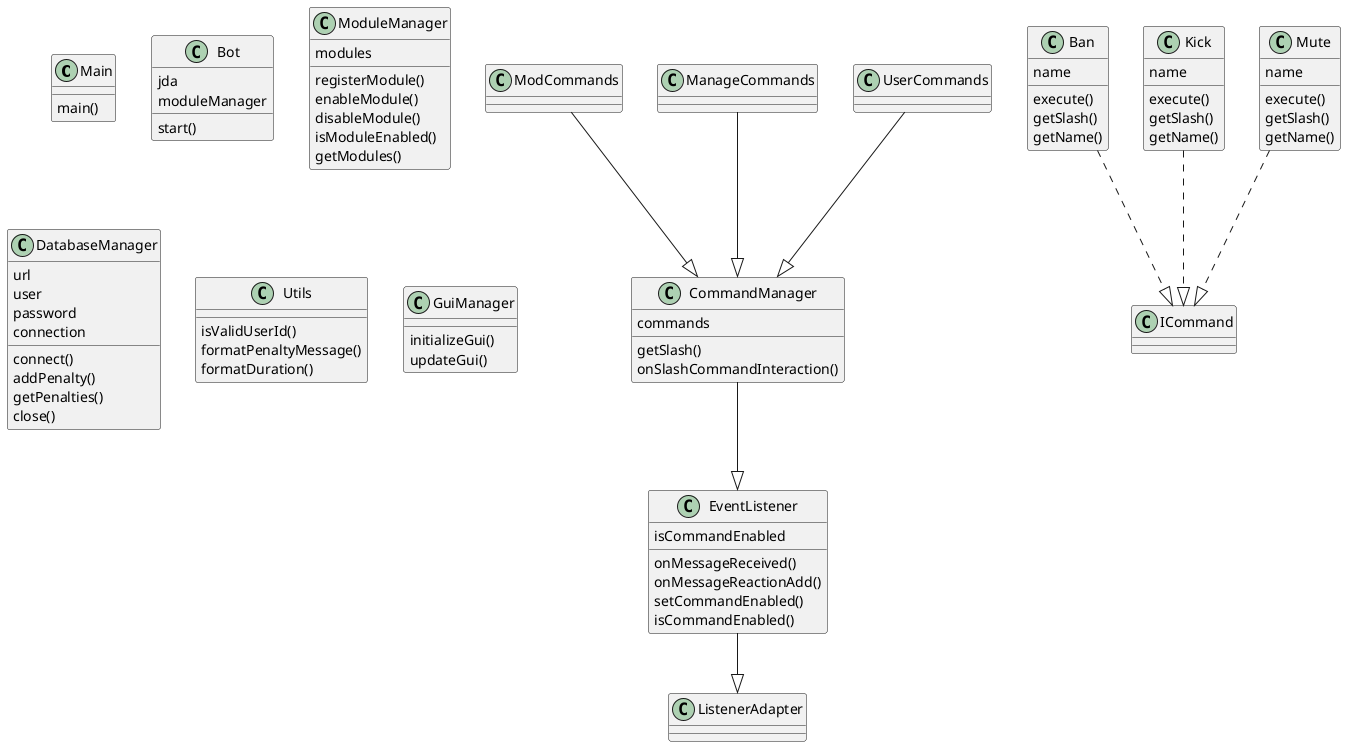 @startuml diagrama
class Main {
  main()
}
class Bot {
  jda
  moduleManager
  start()
}
class EventListener {
  isCommandEnabled
  onMessageReceived()
  onMessageReactionAdd()
  setCommandEnabled()
  isCommandEnabled()
}
EventListener --|> ListenerAdapter
class ModuleManager {
  modules
  registerModule()
  enableModule()
  disableModule()
  isModuleEnabled()
  getModules()
}
class CommandManager {
  commands
  getSlash()
  onSlashCommandInteraction()
}
CommandManager --|> EventListener
class ModCommands {
}
ModCommands --|> CommandManager
class ManageCommands {
}
ManageCommands --|> CommandManager
class UserCommands {
}
UserCommands --|> CommandManager
class Ban {
  name
  execute()
  getSlash()
  getName()
}
Ban ..|> ICommand
class Kick {
  name
  execute()
  getSlash()
  getName()
}
Kick ..|> ICommand
class Mute {
  name
  execute()
  getSlash()
  getName()
}
Mute ..|> ICommand
class DatabaseManager {
  url
  user
  password
  connection
  connect()
  addPenalty()
  getPenalties()
  close()
}
class Utils {
  isValidUserId()
  formatPenaltyMessage()
  formatDuration()
}
class GuiManager {
  initializeGui()
  updateGui()
}
@enduml
